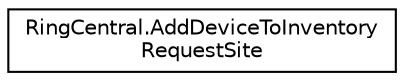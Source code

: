 digraph "Graphical Class Hierarchy"
{
 // LATEX_PDF_SIZE
  edge [fontname="Helvetica",fontsize="10",labelfontname="Helvetica",labelfontsize="10"];
  node [fontname="Helvetica",fontsize="10",shape=record];
  rankdir="LR";
  Node0 [label="RingCentral.AddDeviceToInventory\lRequestSite",height=0.2,width=0.4,color="black", fillcolor="white", style="filled",URL="$classRingCentral_1_1AddDeviceToInventoryRequestSite.html",tooltip=" "];
}
